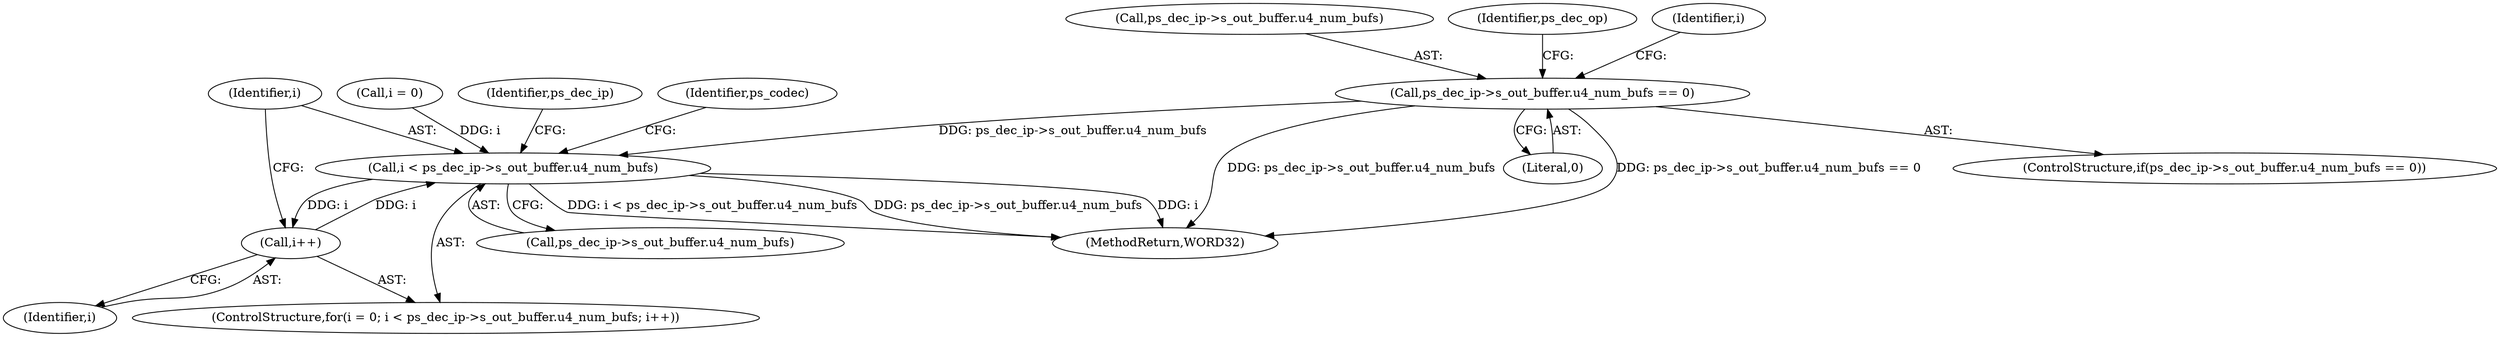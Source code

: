 digraph "0_Android_87fb7909c49e6a4510ba86ace1ffc83459c7e1b9@pointer" {
"1000367" [label="(Call,ps_dec_ip->s_out_buffer.u4_num_bufs == 0)"];
"1000393" [label="(Call,i < ps_dec_ip->s_out_buffer.u4_num_bufs)"];
"1000400" [label="(Call,i++)"];
"1000367" [label="(Call,ps_dec_ip->s_out_buffer.u4_num_bufs == 0)"];
"1000390" [label="(Call,i = 0)"];
"1000408" [label="(Identifier,ps_dec_ip)"];
"1000368" [label="(Call,ps_dec_ip->s_out_buffer.u4_num_bufs)"];
"1000393" [label="(Call,i < ps_dec_ip->s_out_buffer.u4_num_bufs)"];
"1000400" [label="(Call,i++)"];
"1000389" [label="(ControlStructure,for(i = 0; i < ps_dec_ip->s_out_buffer.u4_num_bufs; i++))"];
"1000377" [label="(Identifier,ps_dec_op)"];
"1000366" [label="(ControlStructure,if(ps_dec_ip->s_out_buffer.u4_num_bufs == 0))"];
"1000394" [label="(Identifier,i)"];
"1000373" [label="(Literal,0)"];
"1000395" [label="(Call,ps_dec_ip->s_out_buffer.u4_num_bufs)"];
"1000391" [label="(Identifier,i)"];
"1000455" [label="(Identifier,ps_codec)"];
"1000401" [label="(Identifier,i)"];
"1001918" [label="(MethodReturn,WORD32)"];
"1000367" -> "1000366"  [label="AST: "];
"1000367" -> "1000373"  [label="CFG: "];
"1000368" -> "1000367"  [label="AST: "];
"1000373" -> "1000367"  [label="AST: "];
"1000377" -> "1000367"  [label="CFG: "];
"1000391" -> "1000367"  [label="CFG: "];
"1000367" -> "1001918"  [label="DDG: ps_dec_ip->s_out_buffer.u4_num_bufs"];
"1000367" -> "1001918"  [label="DDG: ps_dec_ip->s_out_buffer.u4_num_bufs == 0"];
"1000367" -> "1000393"  [label="DDG: ps_dec_ip->s_out_buffer.u4_num_bufs"];
"1000393" -> "1000389"  [label="AST: "];
"1000393" -> "1000395"  [label="CFG: "];
"1000394" -> "1000393"  [label="AST: "];
"1000395" -> "1000393"  [label="AST: "];
"1000408" -> "1000393"  [label="CFG: "];
"1000455" -> "1000393"  [label="CFG: "];
"1000393" -> "1001918"  [label="DDG: i"];
"1000393" -> "1001918"  [label="DDG: i < ps_dec_ip->s_out_buffer.u4_num_bufs"];
"1000393" -> "1001918"  [label="DDG: ps_dec_ip->s_out_buffer.u4_num_bufs"];
"1000400" -> "1000393"  [label="DDG: i"];
"1000390" -> "1000393"  [label="DDG: i"];
"1000393" -> "1000400"  [label="DDG: i"];
"1000400" -> "1000389"  [label="AST: "];
"1000400" -> "1000401"  [label="CFG: "];
"1000401" -> "1000400"  [label="AST: "];
"1000394" -> "1000400"  [label="CFG: "];
}

